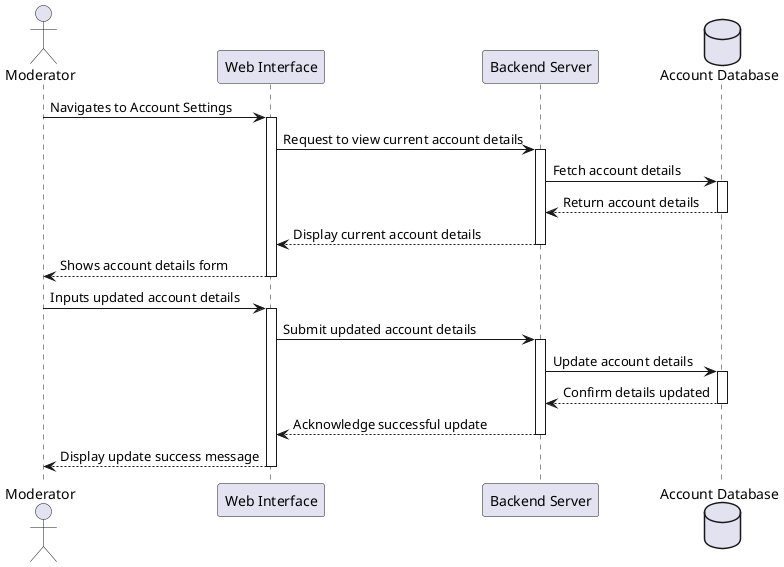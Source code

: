 @startuml
actor Moderator
participant "Web Interface" as Web
participant "Backend Server" as Server
database "Account Database" as DB

Moderator -> Web : Navigates to Account Settings
activate Web
Web -> Server : Request to view current account details
activate Server
Server -> DB : Fetch account details
activate DB
DB --> Server : Return account details
deactivate DB
Server --> Web : Display current account details
deactivate Server
Web --> Moderator : Shows account details form
deactivate Web

Moderator -> Web : Inputs updated account details
activate Web
Web -> Server : Submit updated account details
activate Server
Server -> DB : Update account details
activate DB
DB --> Server : Confirm details updated
deactivate DB
Server --> Web : Acknowledge successful update
deactivate Server
Web --> Moderator : Display update success message
deactivate Web

@enduml